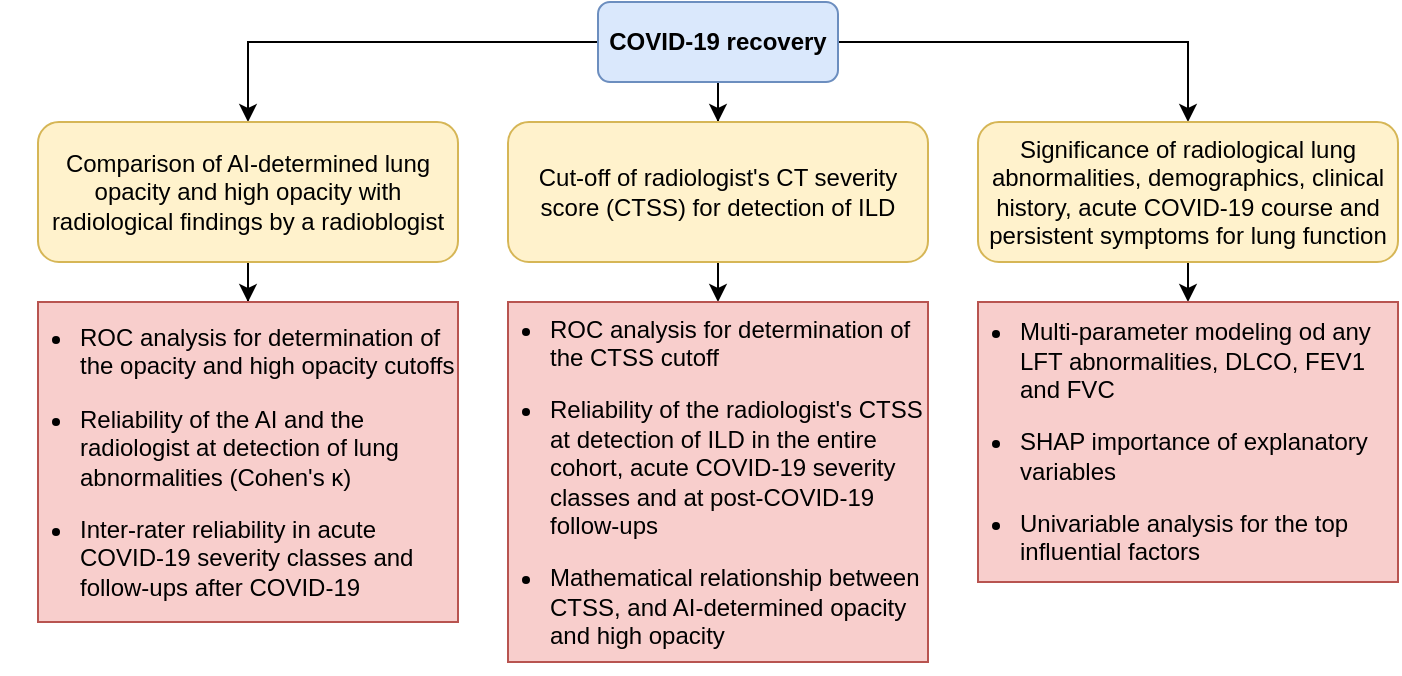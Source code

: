 <mxfile version="21.7.5" type="device">
  <diagram name="Page-1" id="tja42HOSOiQajD3rXUwZ">
    <mxGraphModel dx="2108" dy="828" grid="1" gridSize="10" guides="1" tooltips="1" connect="1" arrows="1" fold="1" page="1" pageScale="1" pageWidth="690" pageHeight="980" math="0" shadow="0">
      <root>
        <mxCell id="0" />
        <mxCell id="1" parent="0" />
        <mxCell id="Sar9NlUkJHeniA2vc7sU-5" style="edgeStyle=orthogonalEdgeStyle;rounded=0;orthogonalLoop=1;jettySize=auto;html=1;exitX=0;exitY=0.5;exitDx=0;exitDy=0;entryX=0.5;entryY=0;entryDx=0;entryDy=0;" parent="1" source="Sar9NlUkJHeniA2vc7sU-1" target="Sar9NlUkJHeniA2vc7sU-2" edge="1">
          <mxGeometry relative="1" as="geometry" />
        </mxCell>
        <mxCell id="Sar9NlUkJHeniA2vc7sU-6" style="edgeStyle=orthogonalEdgeStyle;rounded=0;orthogonalLoop=1;jettySize=auto;html=1;exitX=1;exitY=0.5;exitDx=0;exitDy=0;entryX=0.5;entryY=0;entryDx=0;entryDy=0;" parent="1" source="Sar9NlUkJHeniA2vc7sU-1" target="Sar9NlUkJHeniA2vc7sU-4" edge="1">
          <mxGeometry relative="1" as="geometry" />
        </mxCell>
        <mxCell id="Sar9NlUkJHeniA2vc7sU-7" style="edgeStyle=orthogonalEdgeStyle;rounded=0;orthogonalLoop=1;jettySize=auto;html=1;exitX=0.5;exitY=1;exitDx=0;exitDy=0;" parent="1" source="Sar9NlUkJHeniA2vc7sU-1" target="Sar9NlUkJHeniA2vc7sU-3" edge="1">
          <mxGeometry relative="1" as="geometry" />
        </mxCell>
        <mxCell id="Sar9NlUkJHeniA2vc7sU-1" value="&lt;b&gt;COVID-19 recovery&lt;/b&gt;" style="rounded=1;whiteSpace=wrap;html=1;fillColor=#dae8fc;strokeColor=#6c8ebf;" parent="1" vertex="1">
          <mxGeometry x="280" y="20" width="120" height="40" as="geometry" />
        </mxCell>
        <mxCell id="Sar9NlUkJHeniA2vc7sU-11" style="edgeStyle=orthogonalEdgeStyle;rounded=0;orthogonalLoop=1;jettySize=auto;html=1;exitX=0.5;exitY=1;exitDx=0;exitDy=0;" parent="1" source="Sar9NlUkJHeniA2vc7sU-2" target="Sar9NlUkJHeniA2vc7sU-8" edge="1">
          <mxGeometry relative="1" as="geometry" />
        </mxCell>
        <mxCell id="Sar9NlUkJHeniA2vc7sU-2" value="Comparison of AI-determined lung opacity and high opacity with radiological findings by a radioblogist" style="rounded=1;whiteSpace=wrap;html=1;fillColor=#fff2cc;strokeColor=#d6b656;" parent="1" vertex="1">
          <mxGeometry y="80" width="210" height="70" as="geometry" />
        </mxCell>
        <mxCell id="Sar9NlUkJHeniA2vc7sU-12" style="edgeStyle=orthogonalEdgeStyle;rounded=0;orthogonalLoop=1;jettySize=auto;html=1;exitX=0.5;exitY=1;exitDx=0;exitDy=0;entryX=0.5;entryY=0;entryDx=0;entryDy=0;" parent="1" source="Sar9NlUkJHeniA2vc7sU-3" target="Sar9NlUkJHeniA2vc7sU-9" edge="1">
          <mxGeometry relative="1" as="geometry" />
        </mxCell>
        <mxCell id="Sar9NlUkJHeniA2vc7sU-3" value="Cut-off of radiologist&#39;s CT severity score (CTSS) for detection of ILD" style="rounded=1;whiteSpace=wrap;html=1;fillColor=#fff2cc;strokeColor=#d6b656;" parent="1" vertex="1">
          <mxGeometry x="235" y="80" width="210" height="70" as="geometry" />
        </mxCell>
        <mxCell id="Sar9NlUkJHeniA2vc7sU-13" style="edgeStyle=orthogonalEdgeStyle;rounded=0;orthogonalLoop=1;jettySize=auto;html=1;exitX=0.5;exitY=1;exitDx=0;exitDy=0;entryX=0.5;entryY=0;entryDx=0;entryDy=0;" parent="1" source="Sar9NlUkJHeniA2vc7sU-4" target="Sar9NlUkJHeniA2vc7sU-10" edge="1">
          <mxGeometry relative="1" as="geometry" />
        </mxCell>
        <mxCell id="Sar9NlUkJHeniA2vc7sU-4" value="Significance of radiological lung abnormalities, demographics, clinical history, acute COVID-19 course and persistent symptoms for lung function" style="rounded=1;whiteSpace=wrap;html=1;fillColor=#fff2cc;strokeColor=#d6b656;" parent="1" vertex="1">
          <mxGeometry x="470" y="80" width="210" height="70" as="geometry" />
        </mxCell>
        <mxCell id="Sar9NlUkJHeniA2vc7sU-8" value="&lt;ul style=&quot;line-height: 120%;&quot;&gt;&lt;li&gt;ROC analysis for determination of the opacity and high opacity cutoffs&lt;/li&gt;&lt;/ul&gt;&lt;ul style=&quot;line-height: 120%;&quot;&gt;&lt;li&gt;&lt;span style=&quot;background-color: initial;&quot;&gt;Reliability of the AI and the radiologist at detection of lung abnormalities (Cohen&#39;s&amp;nbsp;κ)&lt;/span&gt;&lt;/li&gt;&lt;/ul&gt;&lt;div&gt;&lt;ul&gt;&lt;li&gt;Inter-rater reliability in acute COVID-19 severity classes and follow-ups after COVID-19&lt;/li&gt;&lt;/ul&gt;&lt;/div&gt;" style="rounded=0;whiteSpace=wrap;html=1;align=left;spacingLeft=-20;spacingTop=0;fillColor=#f8cecc;strokeColor=#b85450;spacing=1;" parent="1" vertex="1">
          <mxGeometry y="170" width="210" height="160" as="geometry" />
        </mxCell>
        <mxCell id="Sar9NlUkJHeniA2vc7sU-9" value="&lt;ul style=&quot;line-height: 120%;&quot;&gt;&lt;li&gt;ROC analysis for determination of the CTSS cutoff&lt;/li&gt;&lt;/ul&gt;&lt;ul style=&quot;line-height: 120%;&quot;&gt;&lt;li&gt;&lt;span style=&quot;background-color: initial;&quot;&gt;Reliability of the radiologist&#39;s CTSS at detection of ILD in the entire cohort, acute COVID-19 severity classes and at post-COVID-19 follow-ups&lt;/span&gt;&lt;/li&gt;&lt;/ul&gt;&lt;div&gt;&lt;ul&gt;&lt;li&gt;Mathematical relationship between CTSS, and AI-determined opacity and high opacity&lt;/li&gt;&lt;/ul&gt;&lt;/div&gt;" style="rounded=0;whiteSpace=wrap;html=1;align=left;spacingLeft=-20;spacingTop=0;fillColor=#f8cecc;strokeColor=#b85450;spacing=1;" parent="1" vertex="1">
          <mxGeometry x="235" y="170" width="210" height="180" as="geometry" />
        </mxCell>
        <mxCell id="Sar9NlUkJHeniA2vc7sU-10" value="&lt;ul style=&quot;line-height: 120%;&quot;&gt;&lt;li&gt;Multi-parameter modeling od any LFT abnormalities, DLCO, FEV1 and FVC&lt;/li&gt;&lt;/ul&gt;&lt;div&gt;&lt;ul&gt;&lt;li&gt;SHAP importance of explanatory variables&lt;/li&gt;&lt;/ul&gt;&lt;ul&gt;&lt;li&gt;Univariable analysis for the top influential factors&lt;/li&gt;&lt;/ul&gt;&lt;/div&gt;" style="rounded=0;whiteSpace=wrap;html=1;align=left;spacingLeft=-20;spacingTop=0;fillColor=#f8cecc;strokeColor=#b85450;spacing=1;" parent="1" vertex="1">
          <mxGeometry x="470" y="170" width="210" height="140" as="geometry" />
        </mxCell>
      </root>
    </mxGraphModel>
  </diagram>
</mxfile>
